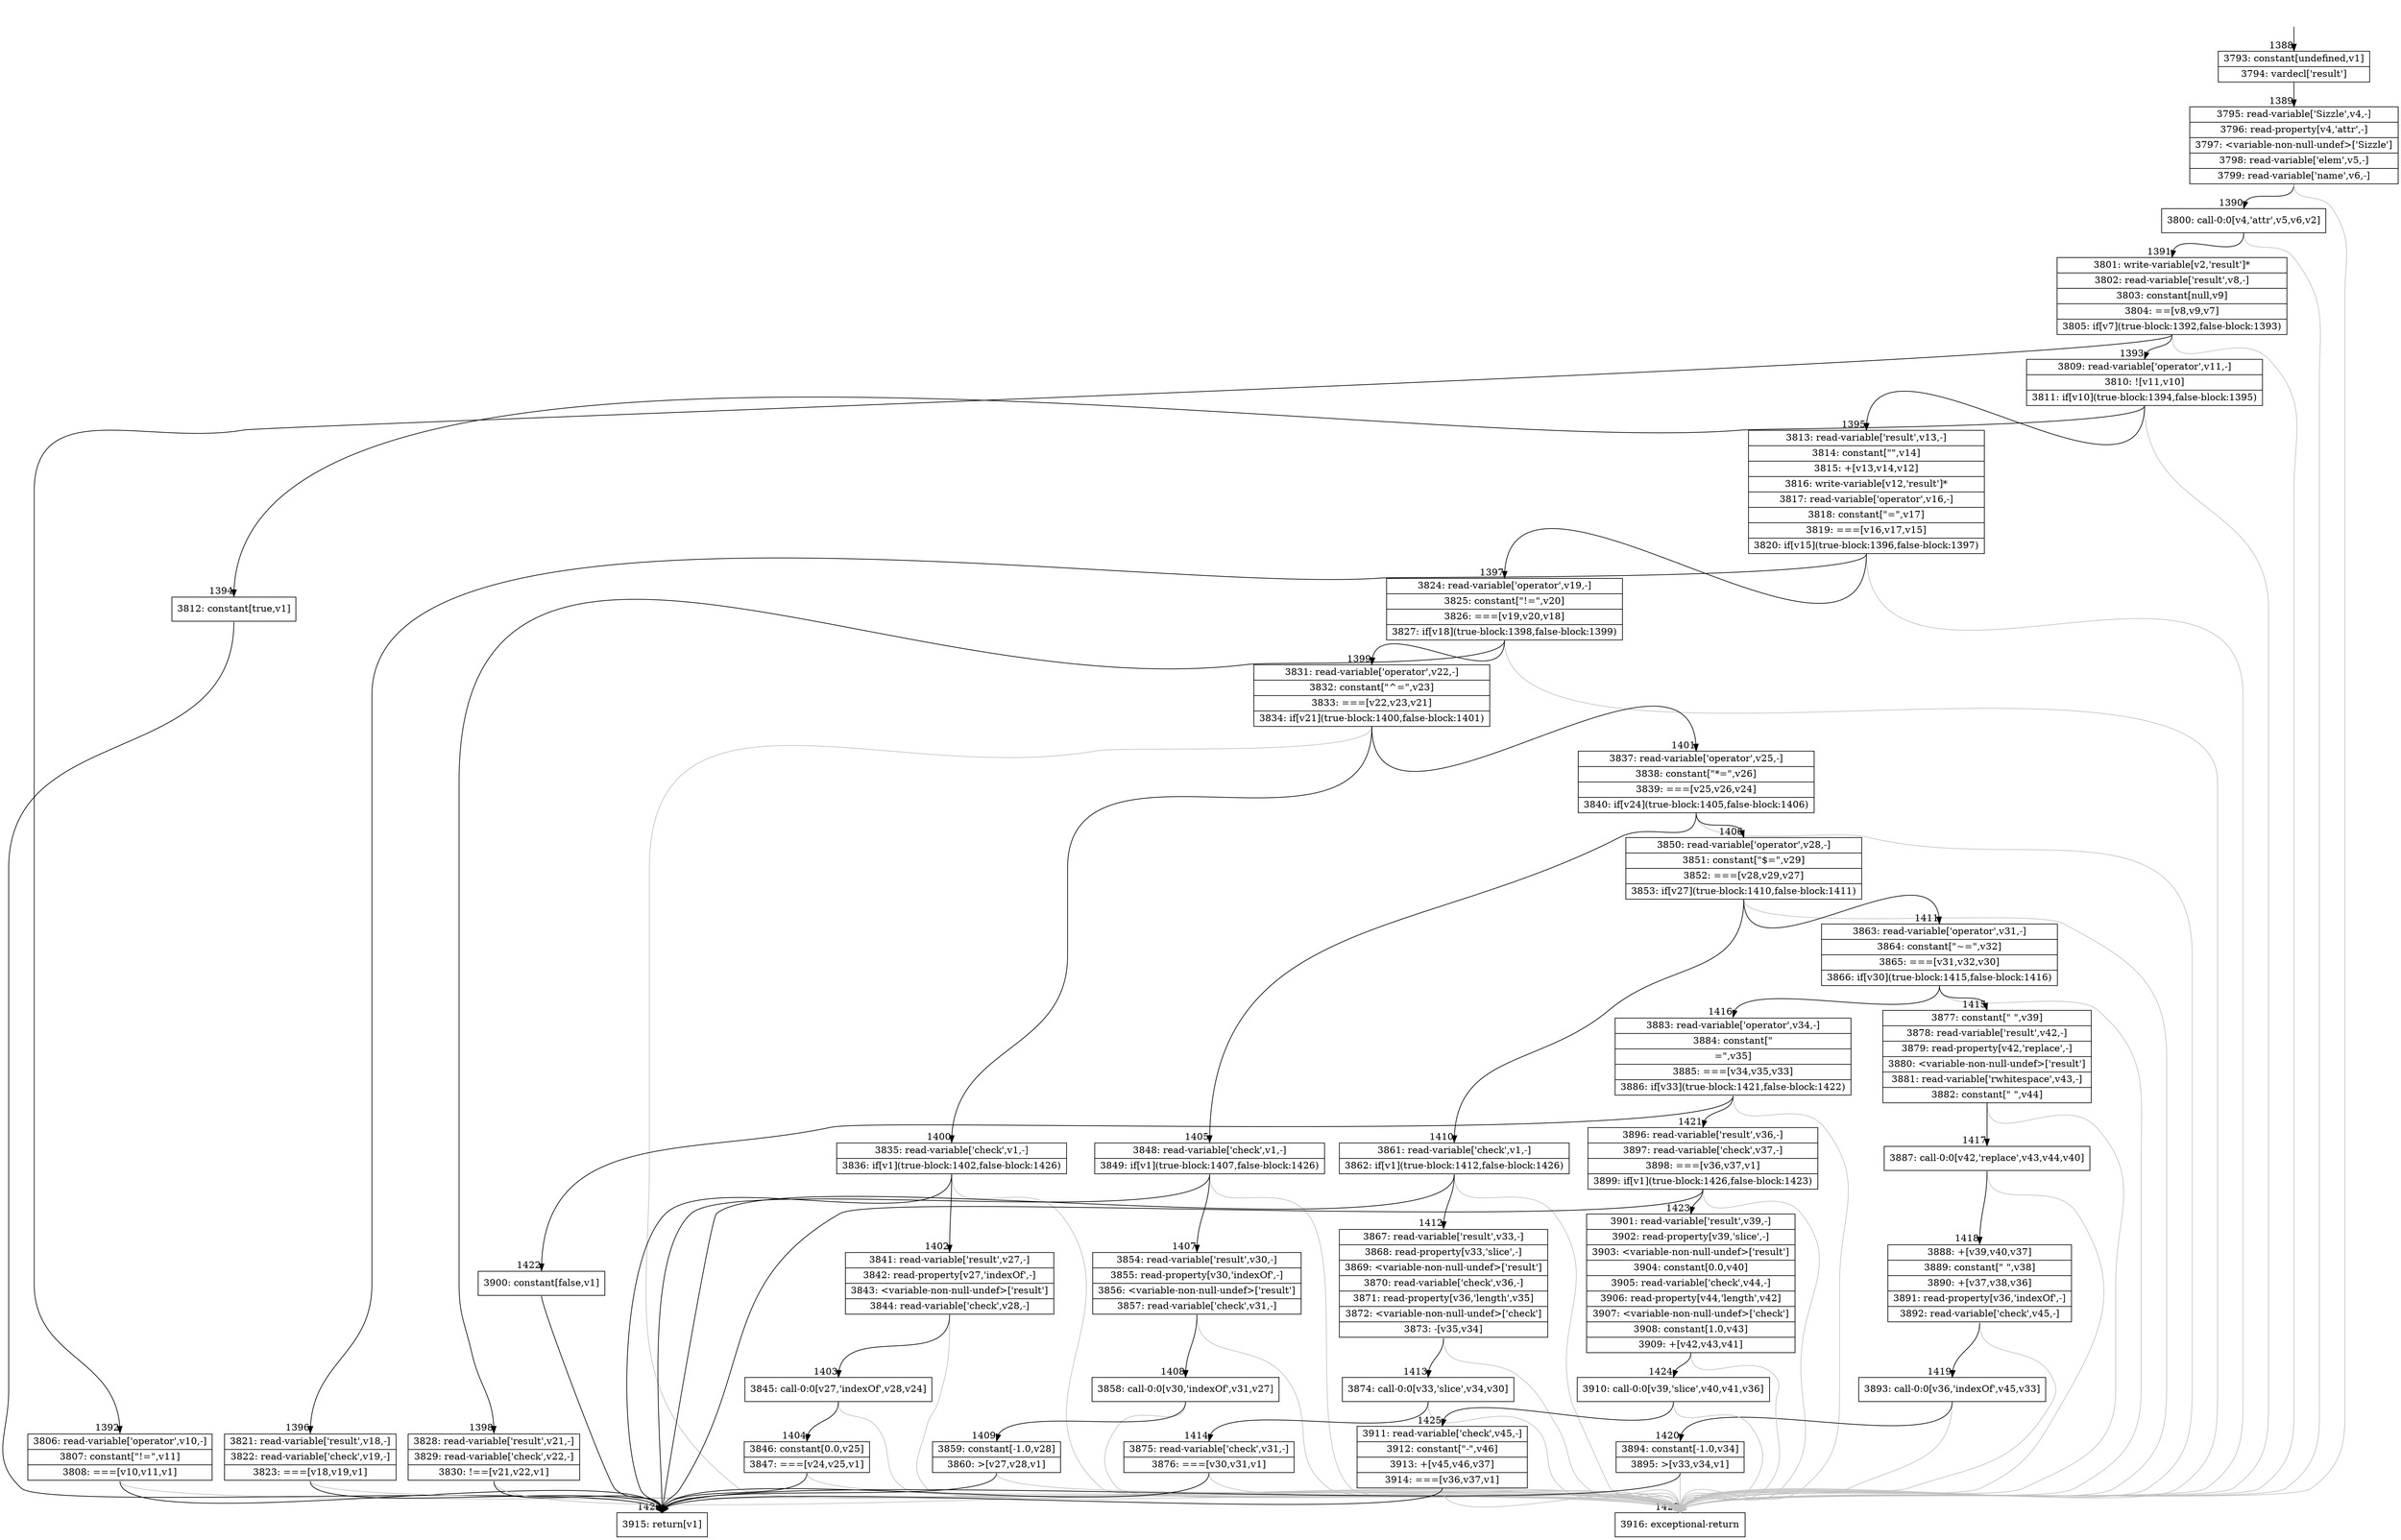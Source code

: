 digraph {
rankdir="TD"
BB_entry101[shape=none,label=""];
BB_entry101 -> BB1388 [tailport=s, headport=n, headlabel="    1388"]
BB1388 [shape=record label="{3793: constant[undefined,v1]|3794: vardecl['result']}" ] 
BB1388 -> BB1389 [tailport=s, headport=n, headlabel="      1389"]
BB1389 [shape=record label="{3795: read-variable['Sizzle',v4,-]|3796: read-property[v4,'attr',-]|3797: \<variable-non-null-undef\>['Sizzle']|3798: read-variable['elem',v5,-]|3799: read-variable['name',v6,-]}" ] 
BB1389 -> BB1390 [tailport=s, headport=n, headlabel="      1390"]
BB1389 -> BB1427 [tailport=s, headport=n, color=gray, headlabel="      1427"]
BB1390 [shape=record label="{3800: call-0:0[v4,'attr',v5,v6,v2]}" ] 
BB1390 -> BB1391 [tailport=s, headport=n, headlabel="      1391"]
BB1390 -> BB1427 [tailport=s, headport=n, color=gray]
BB1391 [shape=record label="{3801: write-variable[v2,'result']*|3802: read-variable['result',v8,-]|3803: constant[null,v9]|3804: ==[v8,v9,v7]|3805: if[v7](true-block:1392,false-block:1393)}" ] 
BB1391 -> BB1392 [tailport=s, headport=n, headlabel="      1392"]
BB1391 -> BB1393 [tailport=s, headport=n, headlabel="      1393"]
BB1391 -> BB1427 [tailport=s, headport=n, color=gray]
BB1392 [shape=record label="{3806: read-variable['operator',v10,-]|3807: constant[\"!=\",v11]|3808: ===[v10,v11,v1]}" ] 
BB1392 -> BB1426 [tailport=s, headport=n, headlabel="      1426"]
BB1392 -> BB1427 [tailport=s, headport=n, color=gray]
BB1393 [shape=record label="{3809: read-variable['operator',v11,-]|3810: ![v11,v10]|3811: if[v10](true-block:1394,false-block:1395)}" ] 
BB1393 -> BB1394 [tailport=s, headport=n, headlabel="      1394"]
BB1393 -> BB1395 [tailport=s, headport=n, headlabel="      1395"]
BB1393 -> BB1427 [tailport=s, headport=n, color=gray]
BB1394 [shape=record label="{3812: constant[true,v1]}" ] 
BB1394 -> BB1426 [tailport=s, headport=n]
BB1395 [shape=record label="{3813: read-variable['result',v13,-]|3814: constant[\"\",v14]|3815: +[v13,v14,v12]|3816: write-variable[v12,'result']*|3817: read-variable['operator',v16,-]|3818: constant[\"=\",v17]|3819: ===[v16,v17,v15]|3820: if[v15](true-block:1396,false-block:1397)}" ] 
BB1395 -> BB1396 [tailport=s, headport=n, headlabel="      1396"]
BB1395 -> BB1397 [tailport=s, headport=n, headlabel="      1397"]
BB1395 -> BB1427 [tailport=s, headport=n, color=gray]
BB1396 [shape=record label="{3821: read-variable['result',v18,-]|3822: read-variable['check',v19,-]|3823: ===[v18,v19,v1]}" ] 
BB1396 -> BB1426 [tailport=s, headport=n]
BB1396 -> BB1427 [tailport=s, headport=n, color=gray]
BB1397 [shape=record label="{3824: read-variable['operator',v19,-]|3825: constant[\"!=\",v20]|3826: ===[v19,v20,v18]|3827: if[v18](true-block:1398,false-block:1399)}" ] 
BB1397 -> BB1398 [tailport=s, headport=n, headlabel="      1398"]
BB1397 -> BB1399 [tailport=s, headport=n, headlabel="      1399"]
BB1397 -> BB1427 [tailport=s, headport=n, color=gray]
BB1398 [shape=record label="{3828: read-variable['result',v21,-]|3829: read-variable['check',v22,-]|3830: !==[v21,v22,v1]}" ] 
BB1398 -> BB1426 [tailport=s, headport=n]
BB1398 -> BB1427 [tailport=s, headport=n, color=gray]
BB1399 [shape=record label="{3831: read-variable['operator',v22,-]|3832: constant[\"^=\",v23]|3833: ===[v22,v23,v21]|3834: if[v21](true-block:1400,false-block:1401)}" ] 
BB1399 -> BB1400 [tailport=s, headport=n, headlabel="      1400"]
BB1399 -> BB1401 [tailport=s, headport=n, headlabel="      1401"]
BB1399 -> BB1427 [tailport=s, headport=n, color=gray]
BB1400 [shape=record label="{3835: read-variable['check',v1,-]|3836: if[v1](true-block:1402,false-block:1426)}" ] 
BB1400 -> BB1426 [tailport=s, headport=n]
BB1400 -> BB1402 [tailport=s, headport=n, headlabel="      1402"]
BB1400 -> BB1427 [tailport=s, headport=n, color=gray]
BB1401 [shape=record label="{3837: read-variable['operator',v25,-]|3838: constant[\"*=\",v26]|3839: ===[v25,v26,v24]|3840: if[v24](true-block:1405,false-block:1406)}" ] 
BB1401 -> BB1405 [tailport=s, headport=n, headlabel="      1405"]
BB1401 -> BB1406 [tailport=s, headport=n, headlabel="      1406"]
BB1401 -> BB1427 [tailport=s, headport=n, color=gray]
BB1402 [shape=record label="{3841: read-variable['result',v27,-]|3842: read-property[v27,'indexOf',-]|3843: \<variable-non-null-undef\>['result']|3844: read-variable['check',v28,-]}" ] 
BB1402 -> BB1403 [tailport=s, headport=n, headlabel="      1403"]
BB1402 -> BB1427 [tailport=s, headport=n, color=gray]
BB1403 [shape=record label="{3845: call-0:0[v27,'indexOf',v28,v24]}" ] 
BB1403 -> BB1404 [tailport=s, headport=n, headlabel="      1404"]
BB1403 -> BB1427 [tailport=s, headport=n, color=gray]
BB1404 [shape=record label="{3846: constant[0.0,v25]|3847: ===[v24,v25,v1]}" ] 
BB1404 -> BB1426 [tailport=s, headport=n]
BB1404 -> BB1427 [tailport=s, headport=n, color=gray]
BB1405 [shape=record label="{3848: read-variable['check',v1,-]|3849: if[v1](true-block:1407,false-block:1426)}" ] 
BB1405 -> BB1426 [tailport=s, headport=n]
BB1405 -> BB1407 [tailport=s, headport=n, headlabel="      1407"]
BB1405 -> BB1427 [tailport=s, headport=n, color=gray]
BB1406 [shape=record label="{3850: read-variable['operator',v28,-]|3851: constant[\"$=\",v29]|3852: ===[v28,v29,v27]|3853: if[v27](true-block:1410,false-block:1411)}" ] 
BB1406 -> BB1410 [tailport=s, headport=n, headlabel="      1410"]
BB1406 -> BB1411 [tailport=s, headport=n, headlabel="      1411"]
BB1406 -> BB1427 [tailport=s, headport=n, color=gray]
BB1407 [shape=record label="{3854: read-variable['result',v30,-]|3855: read-property[v30,'indexOf',-]|3856: \<variable-non-null-undef\>['result']|3857: read-variable['check',v31,-]}" ] 
BB1407 -> BB1408 [tailport=s, headport=n, headlabel="      1408"]
BB1407 -> BB1427 [tailport=s, headport=n, color=gray]
BB1408 [shape=record label="{3858: call-0:0[v30,'indexOf',v31,v27]}" ] 
BB1408 -> BB1409 [tailport=s, headport=n, headlabel="      1409"]
BB1408 -> BB1427 [tailport=s, headport=n, color=gray]
BB1409 [shape=record label="{3859: constant[-1.0,v28]|3860: \>[v27,v28,v1]}" ] 
BB1409 -> BB1426 [tailport=s, headport=n]
BB1409 -> BB1427 [tailport=s, headport=n, color=gray]
BB1410 [shape=record label="{3861: read-variable['check',v1,-]|3862: if[v1](true-block:1412,false-block:1426)}" ] 
BB1410 -> BB1426 [tailport=s, headport=n]
BB1410 -> BB1412 [tailport=s, headport=n, headlabel="      1412"]
BB1410 -> BB1427 [tailport=s, headport=n, color=gray]
BB1411 [shape=record label="{3863: read-variable['operator',v31,-]|3864: constant[\"~=\",v32]|3865: ===[v31,v32,v30]|3866: if[v30](true-block:1415,false-block:1416)}" ] 
BB1411 -> BB1415 [tailport=s, headport=n, headlabel="      1415"]
BB1411 -> BB1416 [tailport=s, headport=n, headlabel="      1416"]
BB1411 -> BB1427 [tailport=s, headport=n, color=gray]
BB1412 [shape=record label="{3867: read-variable['result',v33,-]|3868: read-property[v33,'slice',-]|3869: \<variable-non-null-undef\>['result']|3870: read-variable['check',v36,-]|3871: read-property[v36,'length',v35]|3872: \<variable-non-null-undef\>['check']|3873: -[v35,v34]}" ] 
BB1412 -> BB1413 [tailport=s, headport=n, headlabel="      1413"]
BB1412 -> BB1427 [tailport=s, headport=n, color=gray]
BB1413 [shape=record label="{3874: call-0:0[v33,'slice',v34,v30]}" ] 
BB1413 -> BB1414 [tailport=s, headport=n, headlabel="      1414"]
BB1413 -> BB1427 [tailport=s, headport=n, color=gray]
BB1414 [shape=record label="{3875: read-variable['check',v31,-]|3876: ===[v30,v31,v1]}" ] 
BB1414 -> BB1426 [tailport=s, headport=n]
BB1414 -> BB1427 [tailport=s, headport=n, color=gray]
BB1415 [shape=record label="{3877: constant[\" \",v39]|3878: read-variable['result',v42,-]|3879: read-property[v42,'replace',-]|3880: \<variable-non-null-undef\>['result']|3881: read-variable['rwhitespace',v43,-]|3882: constant[\" \",v44]}" ] 
BB1415 -> BB1417 [tailport=s, headport=n, headlabel="      1417"]
BB1415 -> BB1427 [tailport=s, headport=n, color=gray]
BB1416 [shape=record label="{3883: read-variable['operator',v34,-]|3884: constant[\"|=\",v35]|3885: ===[v34,v35,v33]|3886: if[v33](true-block:1421,false-block:1422)}" ] 
BB1416 -> BB1421 [tailport=s, headport=n, headlabel="      1421"]
BB1416 -> BB1422 [tailport=s, headport=n, headlabel="      1422"]
BB1416 -> BB1427 [tailport=s, headport=n, color=gray]
BB1417 [shape=record label="{3887: call-0:0[v42,'replace',v43,v44,v40]}" ] 
BB1417 -> BB1418 [tailport=s, headport=n, headlabel="      1418"]
BB1417 -> BB1427 [tailport=s, headport=n, color=gray]
BB1418 [shape=record label="{3888: +[v39,v40,v37]|3889: constant[\" \",v38]|3890: +[v37,v38,v36]|3891: read-property[v36,'indexOf',-]|3892: read-variable['check',v45,-]}" ] 
BB1418 -> BB1419 [tailport=s, headport=n, headlabel="      1419"]
BB1418 -> BB1427 [tailport=s, headport=n, color=gray]
BB1419 [shape=record label="{3893: call-0:0[v36,'indexOf',v45,v33]}" ] 
BB1419 -> BB1420 [tailport=s, headport=n, headlabel="      1420"]
BB1419 -> BB1427 [tailport=s, headport=n, color=gray]
BB1420 [shape=record label="{3894: constant[-1.0,v34]|3895: \>[v33,v34,v1]}" ] 
BB1420 -> BB1426 [tailport=s, headport=n]
BB1420 -> BB1427 [tailport=s, headport=n, color=gray]
BB1421 [shape=record label="{3896: read-variable['result',v36,-]|3897: read-variable['check',v37,-]|3898: ===[v36,v37,v1]|3899: if[v1](true-block:1426,false-block:1423)}" ] 
BB1421 -> BB1426 [tailport=s, headport=n]
BB1421 -> BB1423 [tailport=s, headport=n, headlabel="      1423"]
BB1421 -> BB1427 [tailport=s, headport=n, color=gray]
BB1422 [shape=record label="{3900: constant[false,v1]}" ] 
BB1422 -> BB1426 [tailport=s, headport=n]
BB1423 [shape=record label="{3901: read-variable['result',v39,-]|3902: read-property[v39,'slice',-]|3903: \<variable-non-null-undef\>['result']|3904: constant[0.0,v40]|3905: read-variable['check',v44,-]|3906: read-property[v44,'length',v42]|3907: \<variable-non-null-undef\>['check']|3908: constant[1.0,v43]|3909: +[v42,v43,v41]}" ] 
BB1423 -> BB1424 [tailport=s, headport=n, headlabel="      1424"]
BB1423 -> BB1427 [tailport=s, headport=n, color=gray]
BB1424 [shape=record label="{3910: call-0:0[v39,'slice',v40,v41,v36]}" ] 
BB1424 -> BB1425 [tailport=s, headport=n, headlabel="      1425"]
BB1424 -> BB1427 [tailport=s, headport=n, color=gray]
BB1425 [shape=record label="{3911: read-variable['check',v45,-]|3912: constant[\"-\",v46]|3913: +[v45,v46,v37]|3914: ===[v36,v37,v1]}" ] 
BB1425 -> BB1426 [tailport=s, headport=n]
BB1425 -> BB1427 [tailport=s, headport=n, color=gray]
BB1426 [shape=record label="{3915: return[v1]}" ] 
BB1427 [shape=record label="{3916: exceptional-return}" ] 
}
